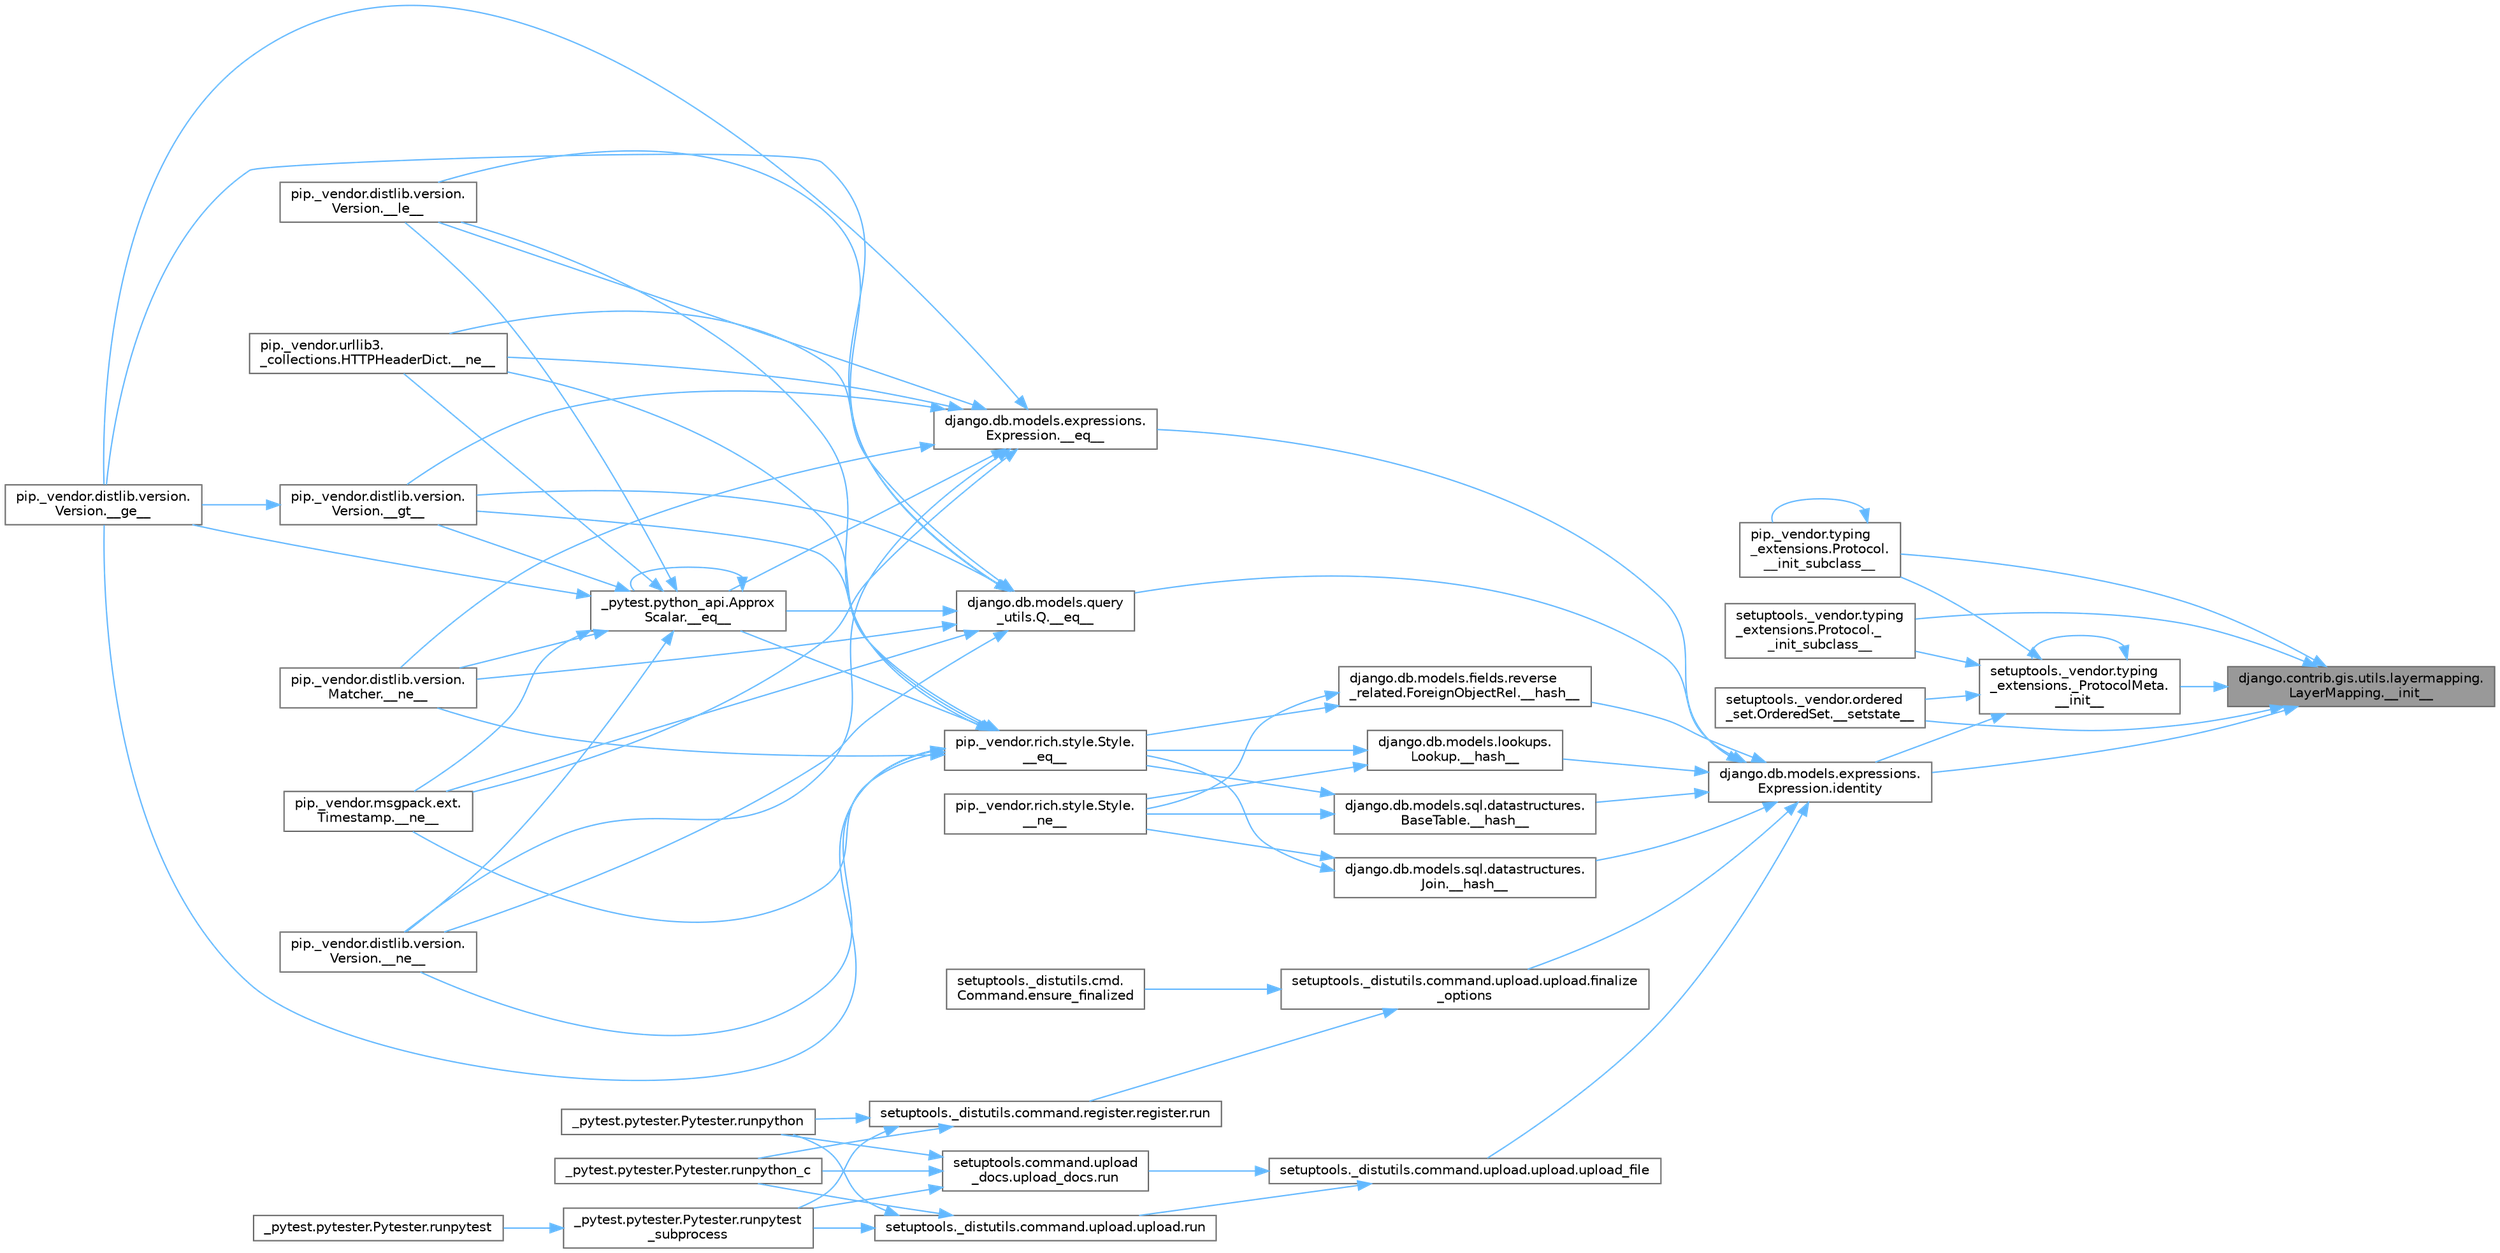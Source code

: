 digraph "django.contrib.gis.utils.layermapping.LayerMapping.__init__"
{
 // LATEX_PDF_SIZE
  bgcolor="transparent";
  edge [fontname=Helvetica,fontsize=10,labelfontname=Helvetica,labelfontsize=10];
  node [fontname=Helvetica,fontsize=10,shape=box,height=0.2,width=0.4];
  rankdir="RL";
  Node1 [id="Node000001",label="django.contrib.gis.utils.layermapping.\lLayerMapping.__init__",height=0.2,width=0.4,color="gray40", fillcolor="grey60", style="filled", fontcolor="black",tooltip=" "];
  Node1 -> Node2 [id="edge1_Node000001_Node000002",dir="back",color="steelblue1",style="solid",tooltip=" "];
  Node2 [id="Node000002",label="setuptools._vendor.typing\l_extensions._ProtocolMeta.\l__init__",height=0.2,width=0.4,color="grey40", fillcolor="white", style="filled",URL="$classsetuptools_1_1__vendor_1_1typing__extensions_1_1___protocol_meta.html#a7bbaff8ac6d19534b46bca363ee0b43a",tooltip=" "];
  Node2 -> Node2 [id="edge2_Node000002_Node000002",dir="back",color="steelblue1",style="solid",tooltip=" "];
  Node2 -> Node3 [id="edge3_Node000002_Node000003",dir="back",color="steelblue1",style="solid",tooltip=" "];
  Node3 [id="Node000003",label="pip._vendor.typing\l_extensions.Protocol.\l__init_subclass__",height=0.2,width=0.4,color="grey40", fillcolor="white", style="filled",URL="$classpip_1_1__vendor_1_1typing__extensions_1_1_protocol.html#a2916efc86cebb8aba6deb7fd30b33988",tooltip=" "];
  Node3 -> Node3 [id="edge4_Node000003_Node000003",dir="back",color="steelblue1",style="solid",tooltip=" "];
  Node2 -> Node4 [id="edge5_Node000002_Node000004",dir="back",color="steelblue1",style="solid",tooltip=" "];
  Node4 [id="Node000004",label="setuptools._vendor.typing\l_extensions.Protocol._\l_init_subclass__",height=0.2,width=0.4,color="grey40", fillcolor="white", style="filled",URL="$classsetuptools_1_1__vendor_1_1typing__extensions_1_1_protocol.html#ac6cbebc092a4724ab3704c5334059874",tooltip=" "];
  Node2 -> Node5 [id="edge6_Node000002_Node000005",dir="back",color="steelblue1",style="solid",tooltip=" "];
  Node5 [id="Node000005",label="setuptools._vendor.ordered\l_set.OrderedSet.__setstate__",height=0.2,width=0.4,color="grey40", fillcolor="white", style="filled",URL="$classsetuptools_1_1__vendor_1_1ordered__set_1_1_ordered_set.html#aa7f7de9d987829525d06db565fe1b4a1",tooltip=" "];
  Node2 -> Node6 [id="edge7_Node000002_Node000006",dir="back",color="steelblue1",style="solid",tooltip=" "];
  Node6 [id="Node000006",label="django.db.models.expressions.\lExpression.identity",height=0.2,width=0.4,color="grey40", fillcolor="white", style="filled",URL="$classdjango_1_1db_1_1models_1_1expressions_1_1_expression.html#a10048810b5eb8641acf3bc150731b925",tooltip=" "];
  Node6 -> Node7 [id="edge8_Node000006_Node000007",dir="back",color="steelblue1",style="solid",tooltip=" "];
  Node7 [id="Node000007",label="django.db.models.expressions.\lExpression.__eq__",height=0.2,width=0.4,color="grey40", fillcolor="white", style="filled",URL="$classdjango_1_1db_1_1models_1_1expressions_1_1_expression.html#adb4c2940b4e88b38771aac46593315e1",tooltip=" "];
  Node7 -> Node8 [id="edge9_Node000007_Node000008",dir="back",color="steelblue1",style="solid",tooltip=" "];
  Node8 [id="Node000008",label="_pytest.python_api.Approx\lScalar.__eq__",height=0.2,width=0.4,color="grey40", fillcolor="white", style="filled",URL="$class__pytest_1_1python__api_1_1_approx_scalar.html#af4601ee4ca7409927f88c83ebfc3d923",tooltip=" "];
  Node8 -> Node8 [id="edge10_Node000008_Node000008",dir="back",color="steelblue1",style="solid",tooltip=" "];
  Node8 -> Node9 [id="edge11_Node000008_Node000009",dir="back",color="steelblue1",style="solid",tooltip=" "];
  Node9 [id="Node000009",label="pip._vendor.distlib.version.\lVersion.__ge__",height=0.2,width=0.4,color="grey40", fillcolor="white", style="filled",URL="$classpip_1_1__vendor_1_1distlib_1_1version_1_1_version.html#aa6b7b889cebc687ddb5ed9040d01b1ec",tooltip=" "];
  Node8 -> Node10 [id="edge12_Node000008_Node000010",dir="back",color="steelblue1",style="solid",tooltip=" "];
  Node10 [id="Node000010",label="pip._vendor.distlib.version.\lVersion.__gt__",height=0.2,width=0.4,color="grey40", fillcolor="white", style="filled",URL="$classpip_1_1__vendor_1_1distlib_1_1version_1_1_version.html#a51cf0c8da1bb6829173ff6861b10cb5f",tooltip=" "];
  Node10 -> Node9 [id="edge13_Node000010_Node000009",dir="back",color="steelblue1",style="solid",tooltip=" "];
  Node8 -> Node11 [id="edge14_Node000008_Node000011",dir="back",color="steelblue1",style="solid",tooltip=" "];
  Node11 [id="Node000011",label="pip._vendor.distlib.version.\lVersion.__le__",height=0.2,width=0.4,color="grey40", fillcolor="white", style="filled",URL="$classpip_1_1__vendor_1_1distlib_1_1version_1_1_version.html#ae5e2c5d9b76377e286fcf92a382cbb8b",tooltip=" "];
  Node8 -> Node12 [id="edge15_Node000008_Node000012",dir="back",color="steelblue1",style="solid",tooltip=" "];
  Node12 [id="Node000012",label="pip._vendor.distlib.version.\lMatcher.__ne__",height=0.2,width=0.4,color="grey40", fillcolor="white", style="filled",URL="$classpip_1_1__vendor_1_1distlib_1_1version_1_1_matcher.html#a24f8f8a4686bff3018fee5d22f4e02f1",tooltip=" "];
  Node8 -> Node13 [id="edge16_Node000008_Node000013",dir="back",color="steelblue1",style="solid",tooltip=" "];
  Node13 [id="Node000013",label="pip._vendor.distlib.version.\lVersion.__ne__",height=0.2,width=0.4,color="grey40", fillcolor="white", style="filled",URL="$classpip_1_1__vendor_1_1distlib_1_1version_1_1_version.html#aea3cdf6db007318ab1a2e8d144e2a4a1",tooltip=" "];
  Node8 -> Node14 [id="edge17_Node000008_Node000014",dir="back",color="steelblue1",style="solid",tooltip=" "];
  Node14 [id="Node000014",label="pip._vendor.msgpack.ext.\lTimestamp.__ne__",height=0.2,width=0.4,color="grey40", fillcolor="white", style="filled",URL="$classpip_1_1__vendor_1_1msgpack_1_1ext_1_1_timestamp.html#ac38b8cada8075f7a1133b06bc99b2317",tooltip=" "];
  Node8 -> Node15 [id="edge18_Node000008_Node000015",dir="back",color="steelblue1",style="solid",tooltip=" "];
  Node15 [id="Node000015",label="pip._vendor.urllib3.\l_collections.HTTPHeaderDict.__ne__",height=0.2,width=0.4,color="grey40", fillcolor="white", style="filled",URL="$classpip_1_1__vendor_1_1urllib3_1_1__collections_1_1_h_t_t_p_header_dict.html#aa7766a9499d33160a1258e140e35a806",tooltip=" "];
  Node7 -> Node9 [id="edge19_Node000007_Node000009",dir="back",color="steelblue1",style="solid",tooltip=" "];
  Node7 -> Node10 [id="edge20_Node000007_Node000010",dir="back",color="steelblue1",style="solid",tooltip=" "];
  Node7 -> Node11 [id="edge21_Node000007_Node000011",dir="back",color="steelblue1",style="solid",tooltip=" "];
  Node7 -> Node12 [id="edge22_Node000007_Node000012",dir="back",color="steelblue1",style="solid",tooltip=" "];
  Node7 -> Node13 [id="edge23_Node000007_Node000013",dir="back",color="steelblue1",style="solid",tooltip=" "];
  Node7 -> Node14 [id="edge24_Node000007_Node000014",dir="back",color="steelblue1",style="solid",tooltip=" "];
  Node7 -> Node15 [id="edge25_Node000007_Node000015",dir="back",color="steelblue1",style="solid",tooltip=" "];
  Node6 -> Node16 [id="edge26_Node000006_Node000016",dir="back",color="steelblue1",style="solid",tooltip=" "];
  Node16 [id="Node000016",label="django.db.models.query\l_utils.Q.__eq__",height=0.2,width=0.4,color="grey40", fillcolor="white", style="filled",URL="$classdjango_1_1db_1_1models_1_1query__utils_1_1_q.html#aa83c3e0a1d5257be65a946fcc4baf58a",tooltip=" "];
  Node16 -> Node8 [id="edge27_Node000016_Node000008",dir="back",color="steelblue1",style="solid",tooltip=" "];
  Node16 -> Node9 [id="edge28_Node000016_Node000009",dir="back",color="steelblue1",style="solid",tooltip=" "];
  Node16 -> Node10 [id="edge29_Node000016_Node000010",dir="back",color="steelblue1",style="solid",tooltip=" "];
  Node16 -> Node11 [id="edge30_Node000016_Node000011",dir="back",color="steelblue1",style="solid",tooltip=" "];
  Node16 -> Node12 [id="edge31_Node000016_Node000012",dir="back",color="steelblue1",style="solid",tooltip=" "];
  Node16 -> Node13 [id="edge32_Node000016_Node000013",dir="back",color="steelblue1",style="solid",tooltip=" "];
  Node16 -> Node14 [id="edge33_Node000016_Node000014",dir="back",color="steelblue1",style="solid",tooltip=" "];
  Node16 -> Node15 [id="edge34_Node000016_Node000015",dir="back",color="steelblue1",style="solid",tooltip=" "];
  Node6 -> Node17 [id="edge35_Node000006_Node000017",dir="back",color="steelblue1",style="solid",tooltip=" "];
  Node17 [id="Node000017",label="django.db.models.fields.reverse\l_related.ForeignObjectRel.__hash__",height=0.2,width=0.4,color="grey40", fillcolor="white", style="filled",URL="$classdjango_1_1db_1_1models_1_1fields_1_1reverse__related_1_1_foreign_object_rel.html#aa0478c97c51638ebbe5b348c9ace7a13",tooltip=" "];
  Node17 -> Node18 [id="edge36_Node000017_Node000018",dir="back",color="steelblue1",style="solid",tooltip=" "];
  Node18 [id="Node000018",label="pip._vendor.rich.style.Style.\l__eq__",height=0.2,width=0.4,color="grey40", fillcolor="white", style="filled",URL="$classpip_1_1__vendor_1_1rich_1_1style_1_1_style.html#aa1040cd22d3171dc8ac3f0ce31653284",tooltip=" "];
  Node18 -> Node8 [id="edge37_Node000018_Node000008",dir="back",color="steelblue1",style="solid",tooltip=" "];
  Node18 -> Node9 [id="edge38_Node000018_Node000009",dir="back",color="steelblue1",style="solid",tooltip=" "];
  Node18 -> Node10 [id="edge39_Node000018_Node000010",dir="back",color="steelblue1",style="solid",tooltip=" "];
  Node18 -> Node11 [id="edge40_Node000018_Node000011",dir="back",color="steelblue1",style="solid",tooltip=" "];
  Node18 -> Node12 [id="edge41_Node000018_Node000012",dir="back",color="steelblue1",style="solid",tooltip=" "];
  Node18 -> Node13 [id="edge42_Node000018_Node000013",dir="back",color="steelblue1",style="solid",tooltip=" "];
  Node18 -> Node14 [id="edge43_Node000018_Node000014",dir="back",color="steelblue1",style="solid",tooltip=" "];
  Node18 -> Node15 [id="edge44_Node000018_Node000015",dir="back",color="steelblue1",style="solid",tooltip=" "];
  Node17 -> Node19 [id="edge45_Node000017_Node000019",dir="back",color="steelblue1",style="solid",tooltip=" "];
  Node19 [id="Node000019",label="pip._vendor.rich.style.Style.\l__ne__",height=0.2,width=0.4,color="grey40", fillcolor="white", style="filled",URL="$classpip_1_1__vendor_1_1rich_1_1style_1_1_style.html#a97595d869459e2d619505c87c0b9fe81",tooltip=" "];
  Node6 -> Node20 [id="edge46_Node000006_Node000020",dir="back",color="steelblue1",style="solid",tooltip=" "];
  Node20 [id="Node000020",label="django.db.models.lookups.\lLookup.__hash__",height=0.2,width=0.4,color="grey40", fillcolor="white", style="filled",URL="$classdjango_1_1db_1_1models_1_1lookups_1_1_lookup.html#a05201ecef16ee5ad8c9a403b7ebbc268",tooltip=" "];
  Node20 -> Node18 [id="edge47_Node000020_Node000018",dir="back",color="steelblue1",style="solid",tooltip=" "];
  Node20 -> Node19 [id="edge48_Node000020_Node000019",dir="back",color="steelblue1",style="solid",tooltip=" "];
  Node6 -> Node21 [id="edge49_Node000006_Node000021",dir="back",color="steelblue1",style="solid",tooltip=" "];
  Node21 [id="Node000021",label="django.db.models.sql.datastructures.\lBaseTable.__hash__",height=0.2,width=0.4,color="grey40", fillcolor="white", style="filled",URL="$classdjango_1_1db_1_1models_1_1sql_1_1datastructures_1_1_base_table.html#aebcfbba4343eb7a1520718b608feaaa6",tooltip=" "];
  Node21 -> Node18 [id="edge50_Node000021_Node000018",dir="back",color="steelblue1",style="solid",tooltip=" "];
  Node21 -> Node19 [id="edge51_Node000021_Node000019",dir="back",color="steelblue1",style="solid",tooltip=" "];
  Node6 -> Node22 [id="edge52_Node000006_Node000022",dir="back",color="steelblue1",style="solid",tooltip=" "];
  Node22 [id="Node000022",label="django.db.models.sql.datastructures.\lJoin.__hash__",height=0.2,width=0.4,color="grey40", fillcolor="white", style="filled",URL="$classdjango_1_1db_1_1models_1_1sql_1_1datastructures_1_1_join.html#adcb5282598b4e04b92f6bd262f0d360c",tooltip=" "];
  Node22 -> Node18 [id="edge53_Node000022_Node000018",dir="back",color="steelblue1",style="solid",tooltip=" "];
  Node22 -> Node19 [id="edge54_Node000022_Node000019",dir="back",color="steelblue1",style="solid",tooltip=" "];
  Node6 -> Node23 [id="edge55_Node000006_Node000023",dir="back",color="steelblue1",style="solid",tooltip=" "];
  Node23 [id="Node000023",label="setuptools._distutils.command.upload.upload.finalize\l_options",height=0.2,width=0.4,color="grey40", fillcolor="white", style="filled",URL="$classsetuptools_1_1__distutils_1_1command_1_1upload_1_1upload.html#a9c94c240a676c164b8b18a141bc48c4c",tooltip=" "];
  Node23 -> Node24 [id="edge56_Node000023_Node000024",dir="back",color="steelblue1",style="solid",tooltip=" "];
  Node24 [id="Node000024",label="setuptools._distutils.cmd.\lCommand.ensure_finalized",height=0.2,width=0.4,color="grey40", fillcolor="white", style="filled",URL="$classsetuptools_1_1__distutils_1_1cmd_1_1_command.html#a3d586ca13afbfed87a11872fd15515ab",tooltip=" "];
  Node23 -> Node25 [id="edge57_Node000023_Node000025",dir="back",color="steelblue1",style="solid",tooltip=" "];
  Node25 [id="Node000025",label="setuptools._distutils.command.register.register.run",height=0.2,width=0.4,color="grey40", fillcolor="white", style="filled",URL="$classsetuptools_1_1__distutils_1_1command_1_1register_1_1register.html#a2c04b126757f477c907033d7f3d0e169",tooltip=" "];
  Node25 -> Node26 [id="edge58_Node000025_Node000026",dir="back",color="steelblue1",style="solid",tooltip=" "];
  Node26 [id="Node000026",label="_pytest.pytester.Pytester.runpytest\l_subprocess",height=0.2,width=0.4,color="grey40", fillcolor="white", style="filled",URL="$class__pytest_1_1pytester_1_1_pytester.html#a59323c6d6a1469a1206f1c0b8fce99c9",tooltip=" "];
  Node26 -> Node27 [id="edge59_Node000026_Node000027",dir="back",color="steelblue1",style="solid",tooltip=" "];
  Node27 [id="Node000027",label="_pytest.pytester.Pytester.runpytest",height=0.2,width=0.4,color="grey40", fillcolor="white", style="filled",URL="$class__pytest_1_1pytester_1_1_pytester.html#a2765db48ffe1b8853581d711ff43a87b",tooltip=" "];
  Node25 -> Node28 [id="edge60_Node000025_Node000028",dir="back",color="steelblue1",style="solid",tooltip=" "];
  Node28 [id="Node000028",label="_pytest.pytester.Pytester.runpython",height=0.2,width=0.4,color="grey40", fillcolor="white", style="filled",URL="$class__pytest_1_1pytester_1_1_pytester.html#a4e0c539507f15fd333cf618faf9687ef",tooltip=" "];
  Node25 -> Node29 [id="edge61_Node000025_Node000029",dir="back",color="steelblue1",style="solid",tooltip=" "];
  Node29 [id="Node000029",label="_pytest.pytester.Pytester.runpython_c",height=0.2,width=0.4,color="grey40", fillcolor="white", style="filled",URL="$class__pytest_1_1pytester_1_1_pytester.html#aea789acfe206d9c40d9a6bf54a337f2a",tooltip=" "];
  Node6 -> Node30 [id="edge62_Node000006_Node000030",dir="back",color="steelblue1",style="solid",tooltip=" "];
  Node30 [id="Node000030",label="setuptools._distutils.command.upload.upload.upload_file",height=0.2,width=0.4,color="grey40", fillcolor="white", style="filled",URL="$classsetuptools_1_1__distutils_1_1command_1_1upload_1_1upload.html#aa7d9089079f68edc3d38061fcc04211f",tooltip=" "];
  Node30 -> Node31 [id="edge63_Node000030_Node000031",dir="back",color="steelblue1",style="solid",tooltip=" "];
  Node31 [id="Node000031",label="setuptools._distutils.command.upload.upload.run",height=0.2,width=0.4,color="grey40", fillcolor="white", style="filled",URL="$classsetuptools_1_1__distutils_1_1command_1_1upload_1_1upload.html#ace38d87cba47d2d4fea6a9cfd3328afe",tooltip=" "];
  Node31 -> Node26 [id="edge64_Node000031_Node000026",dir="back",color="steelblue1",style="solid",tooltip=" "];
  Node31 -> Node28 [id="edge65_Node000031_Node000028",dir="back",color="steelblue1",style="solid",tooltip=" "];
  Node31 -> Node29 [id="edge66_Node000031_Node000029",dir="back",color="steelblue1",style="solid",tooltip=" "];
  Node30 -> Node32 [id="edge67_Node000030_Node000032",dir="back",color="steelblue1",style="solid",tooltip=" "];
  Node32 [id="Node000032",label="setuptools.command.upload\l_docs.upload_docs.run",height=0.2,width=0.4,color="grey40", fillcolor="white", style="filled",URL="$classsetuptools_1_1command_1_1upload__docs_1_1upload__docs.html#aa4dc06178a865c40dcd7fe0cd77a2bfe",tooltip=" "];
  Node32 -> Node26 [id="edge68_Node000032_Node000026",dir="back",color="steelblue1",style="solid",tooltip=" "];
  Node32 -> Node28 [id="edge69_Node000032_Node000028",dir="back",color="steelblue1",style="solid",tooltip=" "];
  Node32 -> Node29 [id="edge70_Node000032_Node000029",dir="back",color="steelblue1",style="solid",tooltip=" "];
  Node1 -> Node3 [id="edge71_Node000001_Node000003",dir="back",color="steelblue1",style="solid",tooltip=" "];
  Node1 -> Node4 [id="edge72_Node000001_Node000004",dir="back",color="steelblue1",style="solid",tooltip=" "];
  Node1 -> Node5 [id="edge73_Node000001_Node000005",dir="back",color="steelblue1",style="solid",tooltip=" "];
  Node1 -> Node6 [id="edge74_Node000001_Node000006",dir="back",color="steelblue1",style="solid",tooltip=" "];
}
